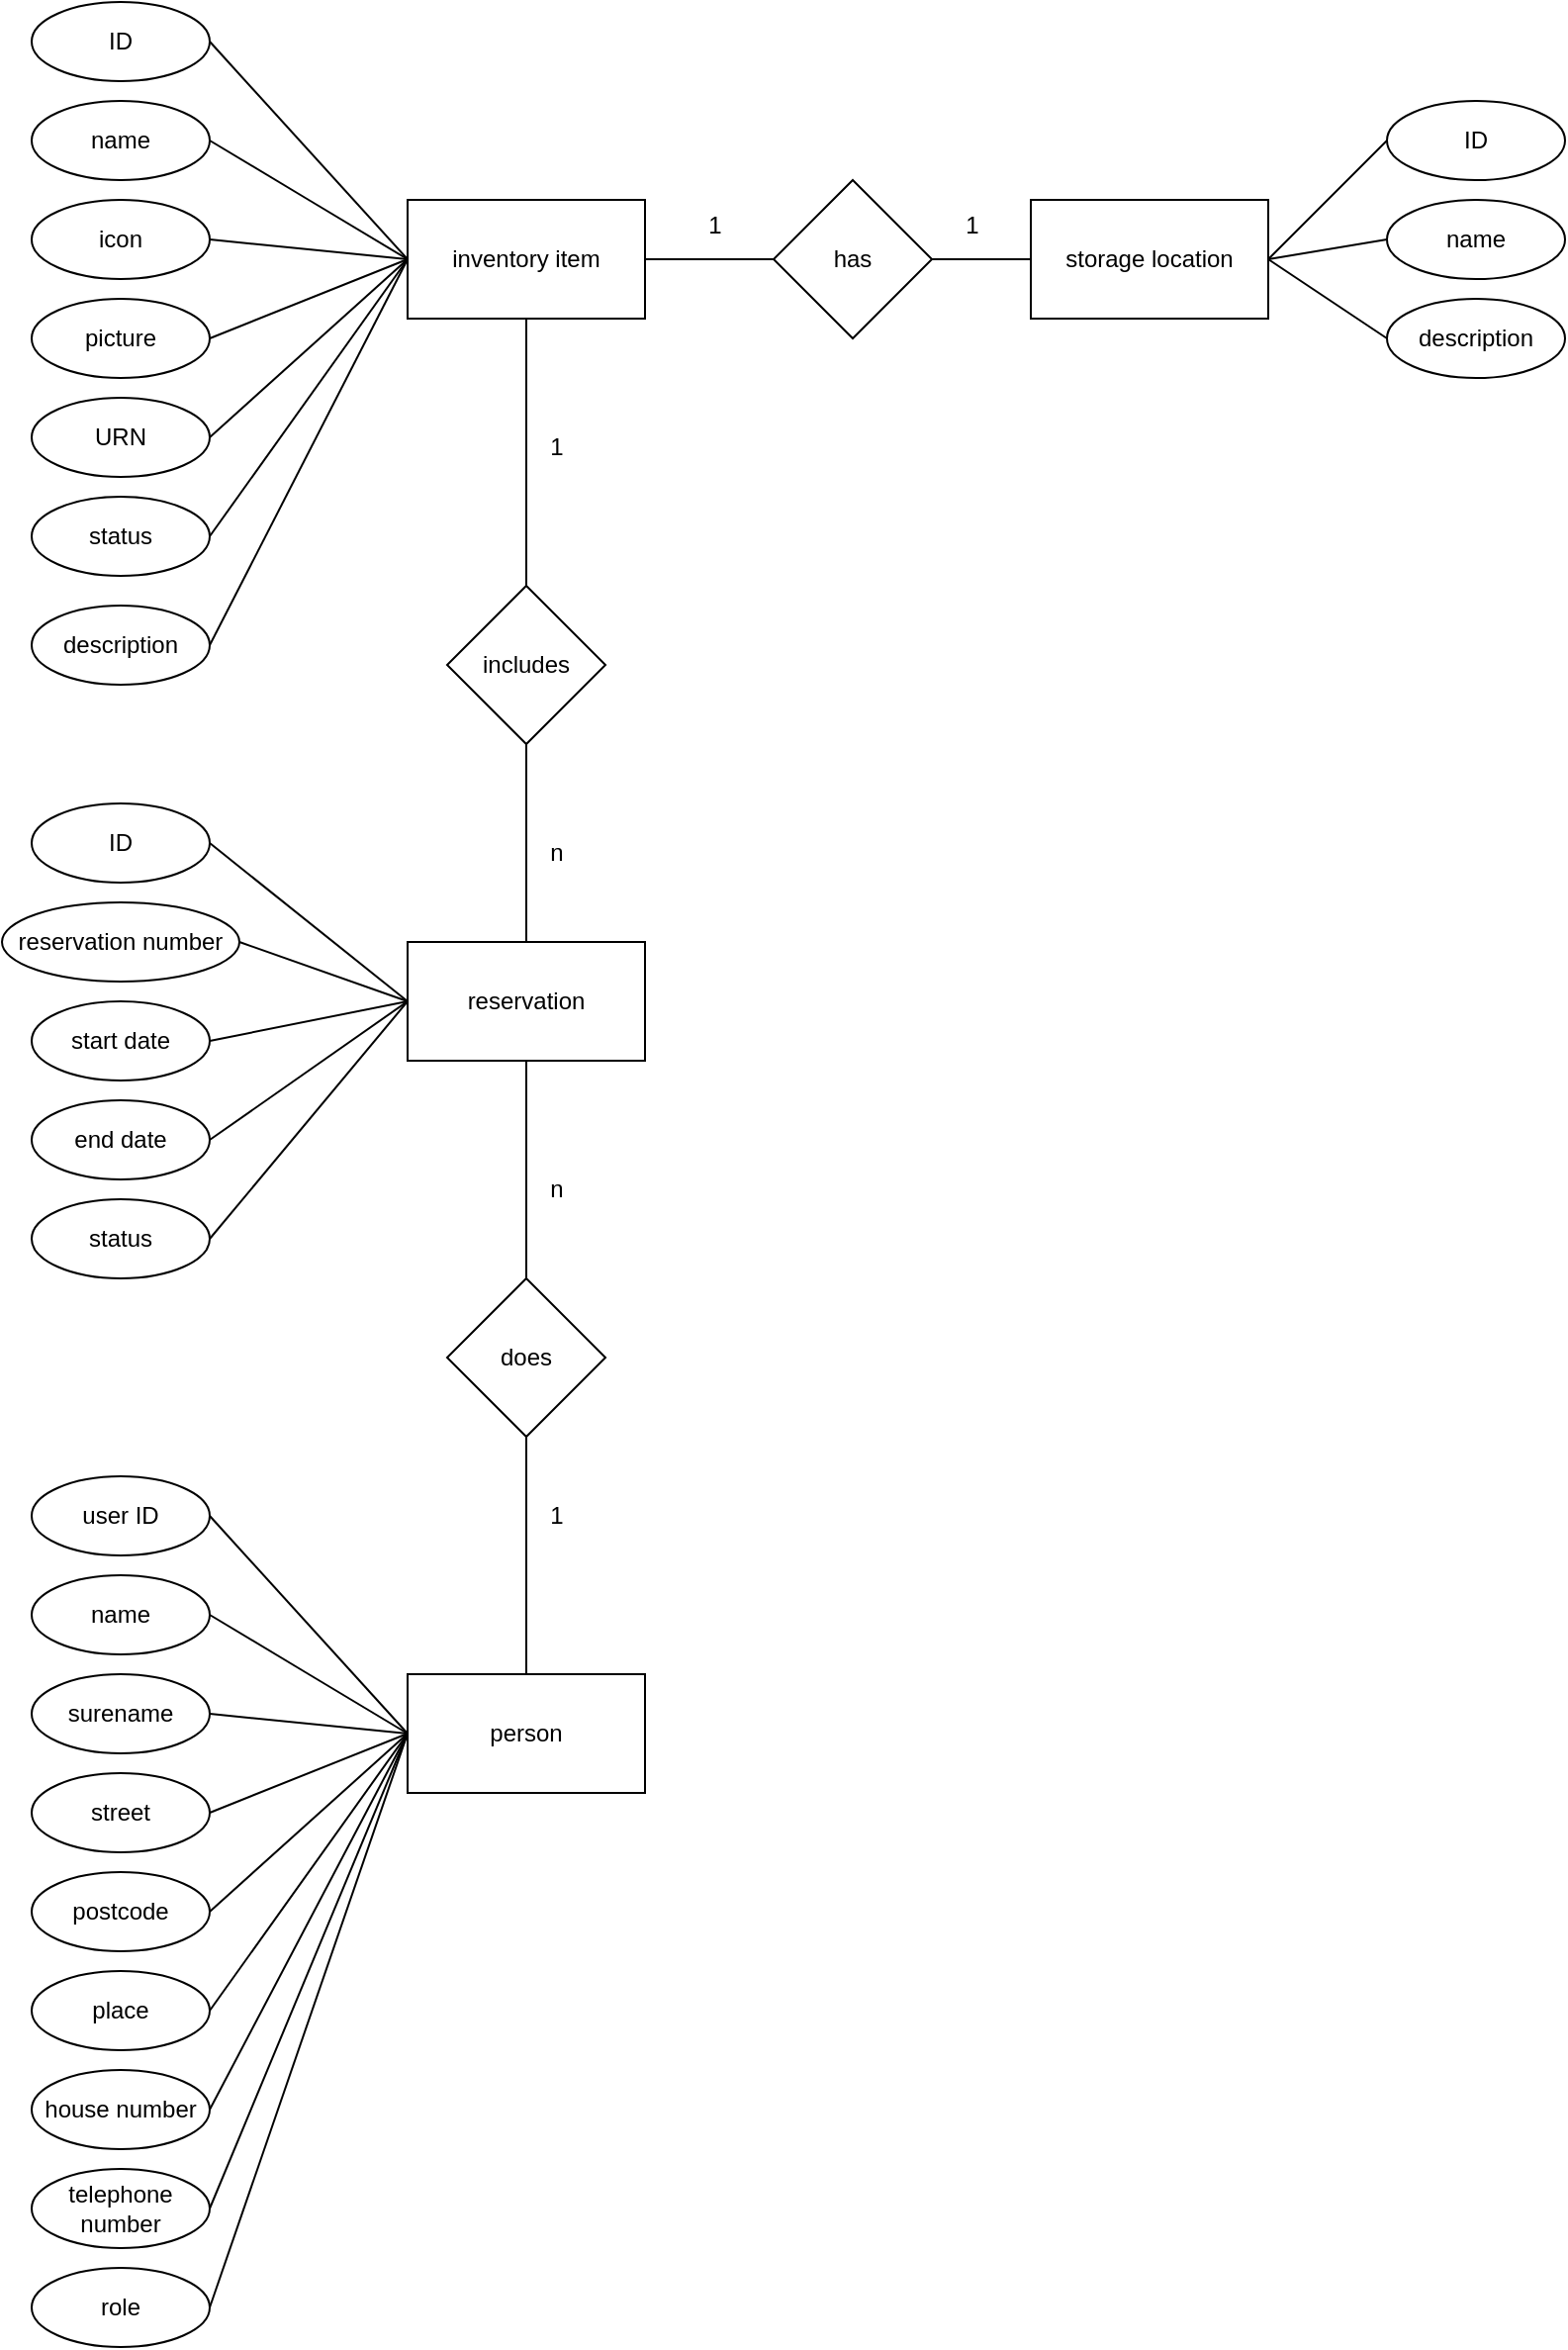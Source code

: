 <mxfile version="24.8.2">
  <diagram name="Seite-1" id="wtFWIrq7-IXoP3WDSiiz">
    <mxGraphModel dx="1050" dy="522" grid="1" gridSize="10" guides="1" tooltips="1" connect="1" arrows="1" fold="1" page="0" pageScale="1" pageWidth="827" pageHeight="1169" math="0" shadow="0">
      <root>
        <mxCell id="0" />
        <mxCell id="1" parent="0" />
        <mxCell id="YMbDA3BO7195IJGRxaKC-1" value="inventory item" style="rounded=0;whiteSpace=wrap;html=1;" parent="1" vertex="1">
          <mxGeometry x="350" y="215" width="120" height="60" as="geometry" />
        </mxCell>
        <mxCell id="YMbDA3BO7195IJGRxaKC-2" value="ID" style="ellipse;whiteSpace=wrap;html=1;" parent="1" vertex="1">
          <mxGeometry x="160" y="115" width="90" height="40" as="geometry" />
        </mxCell>
        <mxCell id="YMbDA3BO7195IJGRxaKC-3" value="name" style="ellipse;whiteSpace=wrap;html=1;" parent="1" vertex="1">
          <mxGeometry x="160" y="165" width="90" height="40" as="geometry" />
        </mxCell>
        <mxCell id="YMbDA3BO7195IJGRxaKC-4" value="icon" style="ellipse;whiteSpace=wrap;html=1;" parent="1" vertex="1">
          <mxGeometry x="160" y="215" width="90" height="40" as="geometry" />
        </mxCell>
        <mxCell id="YMbDA3BO7195IJGRxaKC-5" value="picture" style="ellipse;whiteSpace=wrap;html=1;" parent="1" vertex="1">
          <mxGeometry x="160" y="265" width="90" height="40" as="geometry" />
        </mxCell>
        <mxCell id="YMbDA3BO7195IJGRxaKC-6" value="URN" style="ellipse;whiteSpace=wrap;html=1;" parent="1" vertex="1">
          <mxGeometry x="160" y="315" width="90" height="40" as="geometry" />
        </mxCell>
        <mxCell id="YMbDA3BO7195IJGRxaKC-7" value="status" style="ellipse;whiteSpace=wrap;html=1;" parent="1" vertex="1">
          <mxGeometry x="160" y="365" width="90" height="40" as="geometry" />
        </mxCell>
        <mxCell id="YMbDA3BO7195IJGRxaKC-9" value="" style="endArrow=none;html=1;rounded=0;exitX=1;exitY=0.5;exitDx=0;exitDy=0;entryX=0;entryY=0.5;entryDx=0;entryDy=0;" parent="1" source="YMbDA3BO7195IJGRxaKC-2" target="YMbDA3BO7195IJGRxaKC-1" edge="1">
          <mxGeometry width="50" height="50" relative="1" as="geometry">
            <mxPoint x="410" y="355" as="sourcePoint" />
            <mxPoint x="460" y="305" as="targetPoint" />
          </mxGeometry>
        </mxCell>
        <mxCell id="YMbDA3BO7195IJGRxaKC-10" value="" style="endArrow=none;html=1;rounded=0;exitX=1;exitY=0.5;exitDx=0;exitDy=0;entryX=0;entryY=0.5;entryDx=0;entryDy=0;" parent="1" source="YMbDA3BO7195IJGRxaKC-3" target="YMbDA3BO7195IJGRxaKC-1" edge="1">
          <mxGeometry width="50" height="50" relative="1" as="geometry">
            <mxPoint x="410" y="355" as="sourcePoint" />
            <mxPoint x="350" y="245" as="targetPoint" />
            <Array as="points">
              <mxPoint x="300" y="215" />
            </Array>
          </mxGeometry>
        </mxCell>
        <mxCell id="YMbDA3BO7195IJGRxaKC-11" value="" style="endArrow=none;html=1;rounded=0;entryX=1;entryY=0.5;entryDx=0;entryDy=0;exitX=0;exitY=0.5;exitDx=0;exitDy=0;" parent="1" source="YMbDA3BO7195IJGRxaKC-1" target="YMbDA3BO7195IJGRxaKC-4" edge="1">
          <mxGeometry width="50" height="50" relative="1" as="geometry">
            <mxPoint x="400" y="435" as="sourcePoint" />
            <mxPoint x="450" y="385" as="targetPoint" />
          </mxGeometry>
        </mxCell>
        <mxCell id="YMbDA3BO7195IJGRxaKC-12" value="" style="endArrow=none;html=1;rounded=0;exitX=1;exitY=0.5;exitDx=0;exitDy=0;entryX=0;entryY=0.5;entryDx=0;entryDy=0;" parent="1" source="YMbDA3BO7195IJGRxaKC-5" target="YMbDA3BO7195IJGRxaKC-1" edge="1">
          <mxGeometry width="50" height="50" relative="1" as="geometry">
            <mxPoint x="410" y="355" as="sourcePoint" />
            <mxPoint x="350" y="245" as="targetPoint" />
          </mxGeometry>
        </mxCell>
        <mxCell id="YMbDA3BO7195IJGRxaKC-13" value="" style="endArrow=none;html=1;rounded=0;exitX=1;exitY=0.5;exitDx=0;exitDy=0;entryX=0;entryY=0.5;entryDx=0;entryDy=0;" parent="1" source="YMbDA3BO7195IJGRxaKC-6" target="YMbDA3BO7195IJGRxaKC-1" edge="1">
          <mxGeometry width="50" height="50" relative="1" as="geometry">
            <mxPoint x="410" y="355" as="sourcePoint" />
            <mxPoint x="350" y="245" as="targetPoint" />
          </mxGeometry>
        </mxCell>
        <mxCell id="YMbDA3BO7195IJGRxaKC-14" value="" style="endArrow=none;html=1;rounded=0;exitX=1;exitY=0.5;exitDx=0;exitDy=0;entryX=0;entryY=0.5;entryDx=0;entryDy=0;" parent="1" source="YMbDA3BO7195IJGRxaKC-7" target="YMbDA3BO7195IJGRxaKC-1" edge="1">
          <mxGeometry width="50" height="50" relative="1" as="geometry">
            <mxPoint x="330" y="405" as="sourcePoint" />
            <mxPoint x="380" y="355" as="targetPoint" />
          </mxGeometry>
        </mxCell>
        <mxCell id="YMbDA3BO7195IJGRxaKC-15" value="reservation" style="rounded=0;whiteSpace=wrap;html=1;" parent="1" vertex="1">
          <mxGeometry x="350" y="590" width="120" height="60" as="geometry" />
        </mxCell>
        <mxCell id="YMbDA3BO7195IJGRxaKC-16" value="ID" style="ellipse;whiteSpace=wrap;html=1;" parent="1" vertex="1">
          <mxGeometry x="160" y="520" width="90" height="40" as="geometry" />
        </mxCell>
        <mxCell id="YMbDA3BO7195IJGRxaKC-17" value="start date" style="ellipse;whiteSpace=wrap;html=1;" parent="1" vertex="1">
          <mxGeometry x="160" y="620" width="90" height="40" as="geometry" />
        </mxCell>
        <mxCell id="YMbDA3BO7195IJGRxaKC-18" value="end date" style="ellipse;whiteSpace=wrap;html=1;" parent="1" vertex="1">
          <mxGeometry x="160" y="670" width="90" height="40" as="geometry" />
        </mxCell>
        <mxCell id="YMbDA3BO7195IJGRxaKC-19" value="status" style="ellipse;whiteSpace=wrap;html=1;" parent="1" vertex="1">
          <mxGeometry x="160" y="720" width="90" height="40" as="geometry" />
        </mxCell>
        <mxCell id="YMbDA3BO7195IJGRxaKC-22" value="" style="endArrow=none;html=1;rounded=0;exitX=1;exitY=0.5;exitDx=0;exitDy=0;entryX=0;entryY=0.5;entryDx=0;entryDy=0;" parent="1" source="YMbDA3BO7195IJGRxaKC-16" target="YMbDA3BO7195IJGRxaKC-15" edge="1">
          <mxGeometry width="50" height="50" relative="1" as="geometry">
            <mxPoint x="410" y="730" as="sourcePoint" />
            <mxPoint x="460" y="680" as="targetPoint" />
          </mxGeometry>
        </mxCell>
        <mxCell id="YMbDA3BO7195IJGRxaKC-23" value="" style="endArrow=none;html=1;rounded=0;exitX=1;exitY=0.5;exitDx=0;exitDy=0;entryX=0;entryY=0.5;entryDx=0;entryDy=0;" parent="1" source="YMbDA3BO7195IJGRxaKC-17" target="YMbDA3BO7195IJGRxaKC-15" edge="1">
          <mxGeometry width="50" height="50" relative="1" as="geometry">
            <mxPoint x="410" y="770" as="sourcePoint" />
            <mxPoint x="350" y="660" as="targetPoint" />
            <Array as="points" />
          </mxGeometry>
        </mxCell>
        <mxCell id="YMbDA3BO7195IJGRxaKC-24" value="" style="endArrow=none;html=1;rounded=0;entryX=1;entryY=0.5;entryDx=0;entryDy=0;exitX=0;exitY=0.5;exitDx=0;exitDy=0;" parent="1" source="YMbDA3BO7195IJGRxaKC-15" target="YMbDA3BO7195IJGRxaKC-18" edge="1">
          <mxGeometry width="50" height="50" relative="1" as="geometry">
            <mxPoint x="350" y="660" as="sourcePoint" />
            <mxPoint x="450" y="800" as="targetPoint" />
          </mxGeometry>
        </mxCell>
        <mxCell id="YMbDA3BO7195IJGRxaKC-25" value="" style="endArrow=none;html=1;rounded=0;exitX=1;exitY=0.5;exitDx=0;exitDy=0;entryX=0;entryY=0.5;entryDx=0;entryDy=0;" parent="1" source="YMbDA3BO7195IJGRxaKC-19" target="YMbDA3BO7195IJGRxaKC-15" edge="1">
          <mxGeometry width="50" height="50" relative="1" as="geometry">
            <mxPoint x="410" y="770" as="sourcePoint" />
            <mxPoint x="350" y="660" as="targetPoint" />
          </mxGeometry>
        </mxCell>
        <mxCell id="YMbDA3BO7195IJGRxaKC-28" value="person" style="rounded=0;whiteSpace=wrap;html=1;" parent="1" vertex="1">
          <mxGeometry x="350" y="960" width="120" height="60" as="geometry" />
        </mxCell>
        <mxCell id="YMbDA3BO7195IJGRxaKC-29" value="user ID" style="ellipse;whiteSpace=wrap;html=1;" parent="1" vertex="1">
          <mxGeometry x="160" y="860" width="90" height="40" as="geometry" />
        </mxCell>
        <mxCell id="YMbDA3BO7195IJGRxaKC-30" value="name" style="ellipse;whiteSpace=wrap;html=1;" parent="1" vertex="1">
          <mxGeometry x="160" y="910" width="90" height="40" as="geometry" />
        </mxCell>
        <mxCell id="YMbDA3BO7195IJGRxaKC-31" value="surename" style="ellipse;whiteSpace=wrap;html=1;" parent="1" vertex="1">
          <mxGeometry x="160" y="960" width="90" height="40" as="geometry" />
        </mxCell>
        <mxCell id="YMbDA3BO7195IJGRxaKC-32" value="street" style="ellipse;whiteSpace=wrap;html=1;" parent="1" vertex="1">
          <mxGeometry x="160" y="1010" width="90" height="40" as="geometry" />
        </mxCell>
        <mxCell id="YMbDA3BO7195IJGRxaKC-33" value="postcode" style="ellipse;whiteSpace=wrap;html=1;" parent="1" vertex="1">
          <mxGeometry x="160" y="1060" width="90" height="40" as="geometry" />
        </mxCell>
        <mxCell id="YMbDA3BO7195IJGRxaKC-34" value="place" style="ellipse;whiteSpace=wrap;html=1;" parent="1" vertex="1">
          <mxGeometry x="160" y="1110" width="90" height="40" as="geometry" />
        </mxCell>
        <mxCell id="YMbDA3BO7195IJGRxaKC-35" value="" style="endArrow=none;html=1;rounded=0;exitX=1;exitY=0.5;exitDx=0;exitDy=0;entryX=0;entryY=0.5;entryDx=0;entryDy=0;" parent="1" source="YMbDA3BO7195IJGRxaKC-29" target="YMbDA3BO7195IJGRxaKC-28" edge="1">
          <mxGeometry width="50" height="50" relative="1" as="geometry">
            <mxPoint x="410" y="1100" as="sourcePoint" />
            <mxPoint x="460" y="1050" as="targetPoint" />
          </mxGeometry>
        </mxCell>
        <mxCell id="YMbDA3BO7195IJGRxaKC-36" value="" style="endArrow=none;html=1;rounded=0;exitX=1;exitY=0.5;exitDx=0;exitDy=0;entryX=0;entryY=0.5;entryDx=0;entryDy=0;" parent="1" source="YMbDA3BO7195IJGRxaKC-30" target="YMbDA3BO7195IJGRxaKC-28" edge="1">
          <mxGeometry width="50" height="50" relative="1" as="geometry">
            <mxPoint x="410" y="1100" as="sourcePoint" />
            <mxPoint x="350" y="990" as="targetPoint" />
            <Array as="points">
              <mxPoint x="300" y="960" />
            </Array>
          </mxGeometry>
        </mxCell>
        <mxCell id="YMbDA3BO7195IJGRxaKC-37" value="" style="endArrow=none;html=1;rounded=0;entryX=1;entryY=0.5;entryDx=0;entryDy=0;exitX=0;exitY=0.5;exitDx=0;exitDy=0;" parent="1" source="YMbDA3BO7195IJGRxaKC-28" target="YMbDA3BO7195IJGRxaKC-31" edge="1">
          <mxGeometry width="50" height="50" relative="1" as="geometry">
            <mxPoint x="400" y="1180" as="sourcePoint" />
            <mxPoint x="450" y="1130" as="targetPoint" />
          </mxGeometry>
        </mxCell>
        <mxCell id="YMbDA3BO7195IJGRxaKC-38" value="" style="endArrow=none;html=1;rounded=0;exitX=1;exitY=0.5;exitDx=0;exitDy=0;entryX=0;entryY=0.5;entryDx=0;entryDy=0;" parent="1" source="YMbDA3BO7195IJGRxaKC-32" target="YMbDA3BO7195IJGRxaKC-28" edge="1">
          <mxGeometry width="50" height="50" relative="1" as="geometry">
            <mxPoint x="410" y="1100" as="sourcePoint" />
            <mxPoint x="350" y="990" as="targetPoint" />
          </mxGeometry>
        </mxCell>
        <mxCell id="YMbDA3BO7195IJGRxaKC-39" value="" style="endArrow=none;html=1;rounded=0;exitX=1;exitY=0.5;exitDx=0;exitDy=0;entryX=0;entryY=0.5;entryDx=0;entryDy=0;" parent="1" source="YMbDA3BO7195IJGRxaKC-33" target="YMbDA3BO7195IJGRxaKC-28" edge="1">
          <mxGeometry width="50" height="50" relative="1" as="geometry">
            <mxPoint x="410" y="1100" as="sourcePoint" />
            <mxPoint x="350" y="990" as="targetPoint" />
          </mxGeometry>
        </mxCell>
        <mxCell id="YMbDA3BO7195IJGRxaKC-40" value="" style="endArrow=none;html=1;rounded=0;exitX=1;exitY=0.5;exitDx=0;exitDy=0;entryX=0;entryY=0.5;entryDx=0;entryDy=0;" parent="1" source="YMbDA3BO7195IJGRxaKC-34" target="YMbDA3BO7195IJGRxaKC-28" edge="1">
          <mxGeometry width="50" height="50" relative="1" as="geometry">
            <mxPoint x="330" y="1150" as="sourcePoint" />
            <mxPoint x="380" y="1100" as="targetPoint" />
          </mxGeometry>
        </mxCell>
        <mxCell id="YMbDA3BO7195IJGRxaKC-41" value="house number" style="ellipse;whiteSpace=wrap;html=1;" parent="1" vertex="1">
          <mxGeometry x="160" y="1160" width="90" height="40" as="geometry" />
        </mxCell>
        <mxCell id="YMbDA3BO7195IJGRxaKC-42" value="telephone number" style="ellipse;whiteSpace=wrap;html=1;" parent="1" vertex="1">
          <mxGeometry x="160" y="1210" width="90" height="40" as="geometry" />
        </mxCell>
        <mxCell id="YMbDA3BO7195IJGRxaKC-43" value="" style="endArrow=none;html=1;rounded=0;exitX=1;exitY=0.5;exitDx=0;exitDy=0;entryX=0;entryY=0.5;entryDx=0;entryDy=0;" parent="1" source="YMbDA3BO7195IJGRxaKC-41" target="YMbDA3BO7195IJGRxaKC-28" edge="1">
          <mxGeometry width="50" height="50" relative="1" as="geometry">
            <mxPoint x="270" y="1190" as="sourcePoint" />
            <mxPoint x="320" y="1140" as="targetPoint" />
          </mxGeometry>
        </mxCell>
        <mxCell id="YMbDA3BO7195IJGRxaKC-44" value="" style="endArrow=none;html=1;rounded=0;exitX=1;exitY=0.5;exitDx=0;exitDy=0;" parent="1" source="YMbDA3BO7195IJGRxaKC-42" edge="1">
          <mxGeometry width="50" height="50" relative="1" as="geometry">
            <mxPoint x="270" y="1190" as="sourcePoint" />
            <mxPoint x="350" y="990" as="targetPoint" />
          </mxGeometry>
        </mxCell>
        <mxCell id="YMbDA3BO7195IJGRxaKC-45" value="storage location" style="rounded=0;whiteSpace=wrap;html=1;" parent="1" vertex="1">
          <mxGeometry x="665" y="215" width="120" height="60" as="geometry" />
        </mxCell>
        <mxCell id="YMbDA3BO7195IJGRxaKC-46" value="ID" style="ellipse;whiteSpace=wrap;html=1;" parent="1" vertex="1">
          <mxGeometry x="845" y="165" width="90" height="40" as="geometry" />
        </mxCell>
        <mxCell id="YMbDA3BO7195IJGRxaKC-47" value="name" style="ellipse;whiteSpace=wrap;html=1;" parent="1" vertex="1">
          <mxGeometry x="845" y="215" width="90" height="40" as="geometry" />
        </mxCell>
        <mxCell id="YMbDA3BO7195IJGRxaKC-48" value="description" style="ellipse;whiteSpace=wrap;html=1;" parent="1" vertex="1">
          <mxGeometry x="845" y="265" width="90" height="40" as="geometry" />
        </mxCell>
        <mxCell id="YMbDA3BO7195IJGRxaKC-49" value="" style="endArrow=none;html=1;rounded=0;exitX=0;exitY=0.5;exitDx=0;exitDy=0;entryX=1;entryY=0.5;entryDx=0;entryDy=0;" parent="1" source="YMbDA3BO7195IJGRxaKC-46" target="YMbDA3BO7195IJGRxaKC-45" edge="1">
          <mxGeometry width="50" height="50" relative="1" as="geometry">
            <mxPoint x="1095" y="405" as="sourcePoint" />
            <mxPoint x="1035" y="295" as="targetPoint" />
          </mxGeometry>
        </mxCell>
        <mxCell id="YMbDA3BO7195IJGRxaKC-50" value="" style="endArrow=none;html=1;rounded=0;exitX=0;exitY=0.5;exitDx=0;exitDy=0;entryX=1;entryY=0.5;entryDx=0;entryDy=0;" parent="1" source="YMbDA3BO7195IJGRxaKC-47" target="YMbDA3BO7195IJGRxaKC-45" edge="1">
          <mxGeometry width="50" height="50" relative="1" as="geometry">
            <mxPoint x="1095" y="405" as="sourcePoint" />
            <mxPoint x="1035" y="295" as="targetPoint" />
            <Array as="points" />
          </mxGeometry>
        </mxCell>
        <mxCell id="YMbDA3BO7195IJGRxaKC-51" value="" style="endArrow=none;html=1;rounded=0;entryX=1;entryY=0.5;entryDx=0;entryDy=0;exitX=0;exitY=0.5;exitDx=0;exitDy=0;" parent="1" source="YMbDA3BO7195IJGRxaKC-48" target="YMbDA3BO7195IJGRxaKC-45" edge="1">
          <mxGeometry width="50" height="50" relative="1" as="geometry">
            <mxPoint x="1035" y="295" as="sourcePoint" />
            <mxPoint x="1135" y="435" as="targetPoint" />
          </mxGeometry>
        </mxCell>
        <mxCell id="YMbDA3BO7195IJGRxaKC-52" value="includes" style="rhombus;whiteSpace=wrap;html=1;" parent="1" vertex="1">
          <mxGeometry x="370" y="410" width="80" height="80" as="geometry" />
        </mxCell>
        <mxCell id="YMbDA3BO7195IJGRxaKC-53" value="" style="endArrow=none;html=1;rounded=0;entryX=0.5;entryY=1;entryDx=0;entryDy=0;exitX=0.5;exitY=0;exitDx=0;exitDy=0;" parent="1" source="YMbDA3BO7195IJGRxaKC-52" target="YMbDA3BO7195IJGRxaKC-1" edge="1">
          <mxGeometry width="50" height="50" relative="1" as="geometry">
            <mxPoint x="410.0" y="385" as="sourcePoint" />
            <mxPoint x="505" y="425" as="targetPoint" />
          </mxGeometry>
        </mxCell>
        <mxCell id="YMbDA3BO7195IJGRxaKC-54" value="" style="endArrow=none;html=1;rounded=0;exitX=0.5;exitY=1;exitDx=0;exitDy=0;entryX=0.5;entryY=0;entryDx=0;entryDy=0;" parent="1" source="YMbDA3BO7195IJGRxaKC-52" target="YMbDA3BO7195IJGRxaKC-15" edge="1">
          <mxGeometry width="50" height="50" relative="1" as="geometry">
            <mxPoint x="315" y="450" as="sourcePoint" />
            <mxPoint x="555" y="340" as="targetPoint" />
          </mxGeometry>
        </mxCell>
        <mxCell id="YMbDA3BO7195IJGRxaKC-55" value="n" style="text;html=1;align=center;verticalAlign=middle;resizable=0;points=[];autosize=1;strokeColor=none;fillColor=none;" parent="1" vertex="1">
          <mxGeometry x="410" y="530" width="30" height="30" as="geometry" />
        </mxCell>
        <mxCell id="YMbDA3BO7195IJGRxaKC-56" value="1" style="text;html=1;align=center;verticalAlign=middle;resizable=0;points=[];autosize=1;strokeColor=none;fillColor=none;" parent="1" vertex="1">
          <mxGeometry x="410" y="325" width="30" height="30" as="geometry" />
        </mxCell>
        <mxCell id="YMbDA3BO7195IJGRxaKC-57" value="does" style="rhombus;whiteSpace=wrap;html=1;" parent="1" vertex="1">
          <mxGeometry x="370" y="760" width="80" height="80" as="geometry" />
        </mxCell>
        <mxCell id="YMbDA3BO7195IJGRxaKC-58" value="" style="endArrow=none;html=1;rounded=0;exitX=0.5;exitY=0;exitDx=0;exitDy=0;entryX=0.5;entryY=1;entryDx=0;entryDy=0;" parent="1" source="YMbDA3BO7195IJGRxaKC-57" target="YMbDA3BO7195IJGRxaKC-15" edge="1">
          <mxGeometry width="50" height="50" relative="1" as="geometry">
            <mxPoint x="455" y="800" as="sourcePoint" />
            <mxPoint x="410" y="650" as="targetPoint" />
          </mxGeometry>
        </mxCell>
        <mxCell id="YMbDA3BO7195IJGRxaKC-59" value="1" style="text;html=1;align=center;verticalAlign=middle;resizable=0;points=[];autosize=1;strokeColor=none;fillColor=none;" parent="1" vertex="1">
          <mxGeometry x="410" y="865" width="30" height="30" as="geometry" />
        </mxCell>
        <mxCell id="YMbDA3BO7195IJGRxaKC-60" value="n" style="text;html=1;align=center;verticalAlign=middle;resizable=0;points=[];autosize=1;strokeColor=none;fillColor=none;" parent="1" vertex="1">
          <mxGeometry x="410" y="700" width="30" height="30" as="geometry" />
        </mxCell>
        <mxCell id="YMbDA3BO7195IJGRxaKC-61" value="" style="endArrow=none;html=1;rounded=0;exitX=0.5;exitY=1;exitDx=0;exitDy=0;entryX=0.5;entryY=0;entryDx=0;entryDy=0;" parent="1" source="YMbDA3BO7195IJGRxaKC-57" target="YMbDA3BO7195IJGRxaKC-28" edge="1">
          <mxGeometry width="50" height="50" relative="1" as="geometry">
            <mxPoint x="420" y="860" as="sourcePoint" />
            <mxPoint x="470" y="810" as="targetPoint" />
          </mxGeometry>
        </mxCell>
        <mxCell id="YMbDA3BO7195IJGRxaKC-62" value="has" style="rhombus;whiteSpace=wrap;html=1;" parent="1" vertex="1">
          <mxGeometry x="535" y="205" width="80" height="80" as="geometry" />
        </mxCell>
        <mxCell id="YMbDA3BO7195IJGRxaKC-63" value="" style="endArrow=none;html=1;rounded=0;exitX=1;exitY=0.5;exitDx=0;exitDy=0;entryX=0;entryY=0.5;entryDx=0;entryDy=0;" parent="1" source="YMbDA3BO7195IJGRxaKC-62" target="YMbDA3BO7195IJGRxaKC-45" edge="1">
          <mxGeometry width="50" height="50" relative="1" as="geometry">
            <mxPoint x="515" y="375" as="sourcePoint" />
            <mxPoint x="565" y="325" as="targetPoint" />
          </mxGeometry>
        </mxCell>
        <mxCell id="YMbDA3BO7195IJGRxaKC-64" value="" style="endArrow=none;html=1;rounded=0;exitX=1;exitY=0.5;exitDx=0;exitDy=0;" parent="1" source="YMbDA3BO7195IJGRxaKC-1" target="YMbDA3BO7195IJGRxaKC-62" edge="1">
          <mxGeometry width="50" height="50" relative="1" as="geometry">
            <mxPoint x="510" y="400" as="sourcePoint" />
            <mxPoint x="560" y="350" as="targetPoint" />
          </mxGeometry>
        </mxCell>
        <mxCell id="YMbDA3BO7195IJGRxaKC-65" value="1" style="text;html=1;align=center;verticalAlign=middle;resizable=0;points=[];autosize=1;strokeColor=none;fillColor=none;" parent="1" vertex="1">
          <mxGeometry x="490" y="213" width="30" height="30" as="geometry" />
        </mxCell>
        <mxCell id="YMbDA3BO7195IJGRxaKC-66" value="1" style="text;html=1;align=center;verticalAlign=middle;resizable=0;points=[];autosize=1;strokeColor=none;fillColor=none;" parent="1" vertex="1">
          <mxGeometry x="620" y="213" width="30" height="30" as="geometry" />
        </mxCell>
        <mxCell id="n0I3tNjmphHhILXQ-eIk-1" value="description" style="ellipse;whiteSpace=wrap;html=1;" vertex="1" parent="1">
          <mxGeometry x="160" y="420" width="90" height="40" as="geometry" />
        </mxCell>
        <mxCell id="n0I3tNjmphHhILXQ-eIk-2" value="" style="endArrow=none;html=1;rounded=0;exitX=1;exitY=0.5;exitDx=0;exitDy=0;entryX=0;entryY=0.5;entryDx=0;entryDy=0;" edge="1" parent="1" source="n0I3tNjmphHhILXQ-eIk-1" target="YMbDA3BO7195IJGRxaKC-1">
          <mxGeometry width="50" height="50" relative="1" as="geometry">
            <mxPoint x="260" y="395" as="sourcePoint" />
            <mxPoint x="360" y="255" as="targetPoint" />
          </mxGeometry>
        </mxCell>
        <mxCell id="n0I3tNjmphHhILXQ-eIk-4" value="" style="endArrow=none;html=1;rounded=0;exitX=1;exitY=0.5;exitDx=0;exitDy=0;" edge="1" parent="1" source="n0I3tNjmphHhILXQ-eIk-5">
          <mxGeometry width="50" height="50" relative="1" as="geometry">
            <mxPoint x="240" y="1310" as="sourcePoint" />
            <mxPoint x="350" y="990" as="targetPoint" />
          </mxGeometry>
        </mxCell>
        <mxCell id="n0I3tNjmphHhILXQ-eIk-5" value="role" style="ellipse;whiteSpace=wrap;html=1;" vertex="1" parent="1">
          <mxGeometry x="160" y="1260" width="90" height="40" as="geometry" />
        </mxCell>
        <mxCell id="n0I3tNjmphHhILXQ-eIk-6" value="reservation number" style="ellipse;whiteSpace=wrap;html=1;" vertex="1" parent="1">
          <mxGeometry x="145" y="570" width="120" height="40" as="geometry" />
        </mxCell>
        <mxCell id="n0I3tNjmphHhILXQ-eIk-7" value="" style="endArrow=none;html=1;rounded=0;exitX=1;exitY=0.5;exitDx=0;exitDy=0;entryX=0;entryY=0.5;entryDx=0;entryDy=0;" edge="1" parent="1" source="n0I3tNjmphHhILXQ-eIk-6" target="YMbDA3BO7195IJGRxaKC-15">
          <mxGeometry width="50" height="50" relative="1" as="geometry">
            <mxPoint x="410" y="720" as="sourcePoint" />
            <mxPoint x="350" y="570" as="targetPoint" />
            <Array as="points" />
          </mxGeometry>
        </mxCell>
      </root>
    </mxGraphModel>
  </diagram>
</mxfile>
